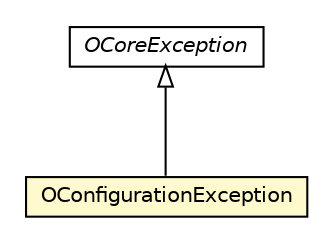 #!/usr/local/bin/dot
#
# Class diagram 
# Generated by UMLGraph version R5_6-24-gf6e263 (http://www.umlgraph.org/)
#

digraph G {
	edge [fontname="Helvetica",fontsize=10,labelfontname="Helvetica",labelfontsize=10];
	node [fontname="Helvetica",fontsize=10,shape=plaintext];
	nodesep=0.25;
	ranksep=0.5;
	// com.orientechnologies.orient.core.exception.OCoreException
	c2263960 [label=<<table title="com.orientechnologies.orient.core.exception.OCoreException" border="0" cellborder="1" cellspacing="0" cellpadding="2" port="p" href="./OCoreException.html">
		<tr><td><table border="0" cellspacing="0" cellpadding="1">
<tr><td align="center" balign="center"><font face="Helvetica-Oblique"> OCoreException </font></td></tr>
		</table></td></tr>
		</table>>, URL="./OCoreException.html", fontname="Helvetica", fontcolor="black", fontsize=10.0];
	// com.orientechnologies.orient.core.exception.OConfigurationException
	c2263969 [label=<<table title="com.orientechnologies.orient.core.exception.OConfigurationException" border="0" cellborder="1" cellspacing="0" cellpadding="2" port="p" bgcolor="lemonChiffon" href="./OConfigurationException.html">
		<tr><td><table border="0" cellspacing="0" cellpadding="1">
<tr><td align="center" balign="center"> OConfigurationException </td></tr>
		</table></td></tr>
		</table>>, URL="./OConfigurationException.html", fontname="Helvetica", fontcolor="black", fontsize=10.0];
	//com.orientechnologies.orient.core.exception.OConfigurationException extends com.orientechnologies.orient.core.exception.OCoreException
	c2263960:p -> c2263969:p [dir=back,arrowtail=empty];
}

